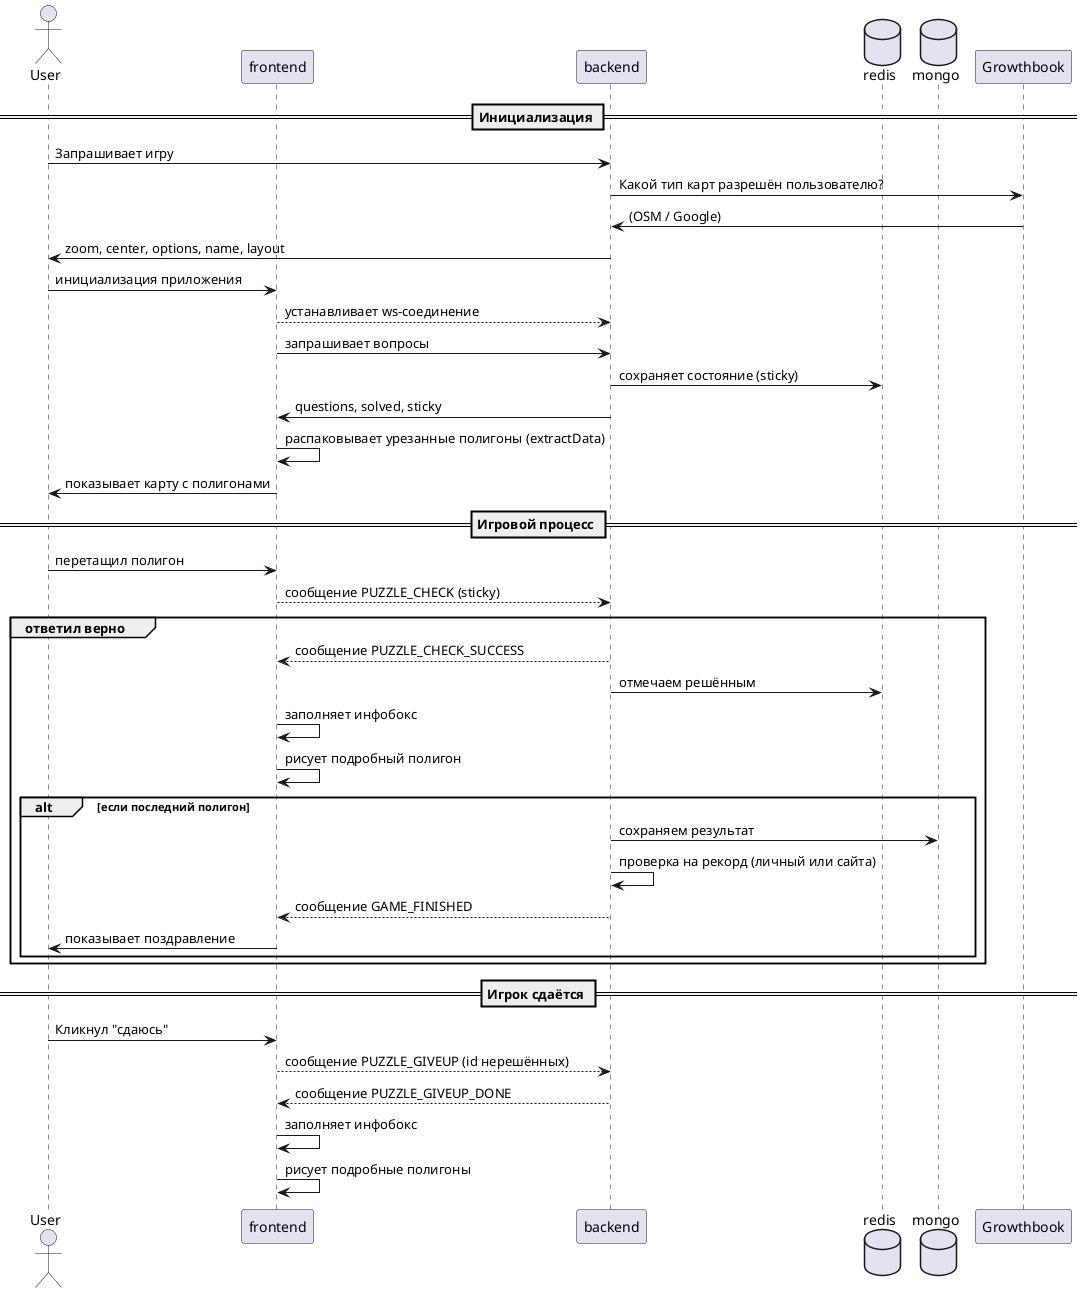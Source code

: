 @startuml

actor User as u
participant frontend as f
participant backend as b
database redis as r
database mongo as m
participant Growthbook as gb

== Инициализация ==

u->b: Запрашивает игру
b->gb: Какой тип карт разрешён пользователю?
gb->b: (OSM / Google)
b->u: zoom, center, options, name, layout
u->f: инициализация приложения
f-->b: устанавливает ws-соединение
f->b: запрашивает вопросы
b->r: сохраняет состояние (sticky)
b->f: questions, solved, sticky
f->f: распаковывает урезанные полигоны (extractData)
f->u: показывает карту с полигонами

== Игровой процесс ==

u->f: перетащил полигон
f-->b: сообщение PUZZLE_CHECK (sticky)
group ответил верно
b-->f: сообщение PUZZLE_CHECK_SUCCESS
b->r: отмечаем решённым
f->f: заполняет инфобокс
f->f: рисует подробный полигон
alt если последний полигон
b->m: сохраняем результат
b->b: проверка на рекорд (личный или сайта)
b-->f: сообщение GAME_FINISHED
f->u: показывает поздравление
end
end

== Игрок сдаётся ==

u->f: Кликнул "сдаюсь"
f-->b: сообщение PUZZLE_GIVEUP (id нерешённых)
b-->f: сообщение PUZZLE_GIVEUP_DONE
f->f: заполняет инфобокс
f->f: рисует подробные полигоны

@enduml
